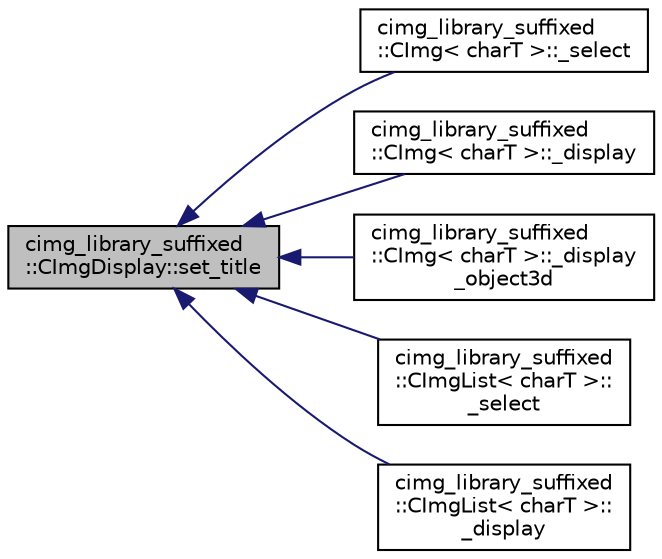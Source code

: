 digraph "cimg_library_suffixed::CImgDisplay::set_title"
{
  edge [fontname="Helvetica",fontsize="10",labelfontname="Helvetica",labelfontsize="10"];
  node [fontname="Helvetica",fontsize="10",shape=record];
  rankdir="LR";
  Node490 [label="cimg_library_suffixed\l::CImgDisplay::set_title",height=0.2,width=0.4,color="black", fillcolor="grey75", style="filled", fontcolor="black"];
  Node490 -> Node491 [dir="back",color="midnightblue",fontsize="10",style="solid",fontname="Helvetica"];
  Node491 [label="cimg_library_suffixed\l::CImg\< charT \>::_select",height=0.2,width=0.4,color="black", fillcolor="white", style="filled",URL="$structcimg__library__suffixed_1_1_c_img.html#ad9b7141242d0b6e861a8014112ddb5b5"];
  Node490 -> Node492 [dir="back",color="midnightblue",fontsize="10",style="solid",fontname="Helvetica"];
  Node492 [label="cimg_library_suffixed\l::CImg\< charT \>::_display",height=0.2,width=0.4,color="black", fillcolor="white", style="filled",URL="$structcimg__library__suffixed_1_1_c_img.html#adf9d80c60e82b079056c31cb0fe61faf"];
  Node490 -> Node493 [dir="back",color="midnightblue",fontsize="10",style="solid",fontname="Helvetica"];
  Node493 [label="cimg_library_suffixed\l::CImg\< charT \>::_display\l_object3d",height=0.2,width=0.4,color="black", fillcolor="white", style="filled",URL="$structcimg__library__suffixed_1_1_c_img.html#a8b40db5a9818c3f961a90840b271de6c"];
  Node490 -> Node494 [dir="back",color="midnightblue",fontsize="10",style="solid",fontname="Helvetica"];
  Node494 [label="cimg_library_suffixed\l::CImgList\< charT \>::\l_select",height=0.2,width=0.4,color="black", fillcolor="white", style="filled",URL="$structcimg__library__suffixed_1_1_c_img_list.html#af8a6b01f20b2d459e5abe6b99836ea9a"];
  Node490 -> Node495 [dir="back",color="midnightblue",fontsize="10",style="solid",fontname="Helvetica"];
  Node495 [label="cimg_library_suffixed\l::CImgList\< charT \>::\l_display",height=0.2,width=0.4,color="black", fillcolor="white", style="filled",URL="$structcimg__library__suffixed_1_1_c_img_list.html#af514efa37d021bd02a95186531139a38"];
}
